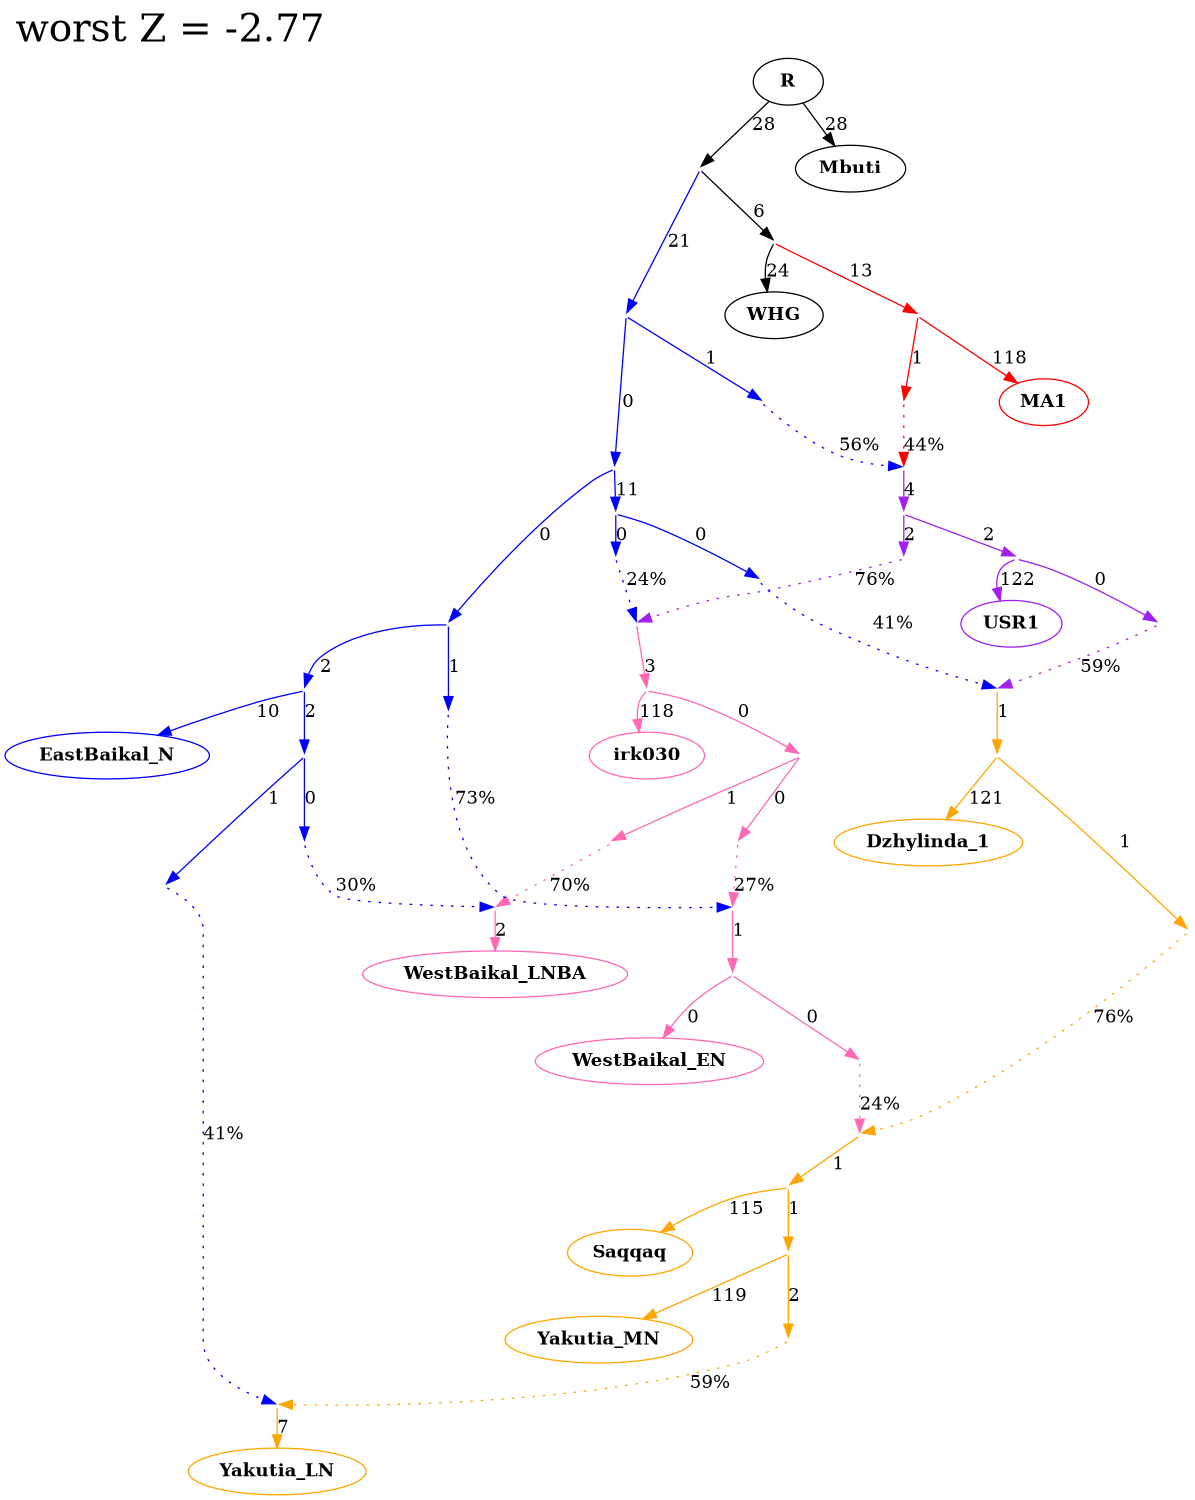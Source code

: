digraph G {
size = "10,10" ;
nodesep = 1 ;
ranksep = 0.02 ;
labelloc = "t" ;
label = "worst Z = -2.77" ;
labeljust = "l" ;
fontsize = 30 ;
admix6  [label = "" shape="point" size=1 color="white"];
admix1  [label = "" shape="point" size=1 color="white"];
Saqqaq_0  [label = "" shape="point" size=1 color="white"];
ANA0  [label = "" shape="point" size=1 color="white"];
admix6_1  [label = "" shape="point" size=1 color="white"];
admix7_3  [label = "" shape="point" size=1 color="white"];
admix2_3  [label = "" shape="point" size=1 color="white"];
admix3  [label = "" shape="point" size=1 color="white"];
admix5_1  [label = "" shape="point" size=1 color="white"];
admix4  [label = "" shape="point" size=1 color="white"];
admix3_1  [label = "" shape="point" size=1 color="white"];
admix7_1  [label = "" shape="point" size=1 color="white"];
admix3_4  [label = "" shape="point" size=1 color="white"];
admix5  [label = "" shape="point" size=1 color="white"];
ANE1  [label = "" shape="point" size=1 color="white"];
admix7  [label = "" shape="point" size=1 color="white"];
admix2  [label = "" shape="point" size=1 color="white"];
admix4_2  [label = "" shape="point" size=1 color="white"];
admix4_1  [label = "" shape="point" size=1 color="white"];
admix4_3  [label = "" shape="point" size=1 color="white"];
admix5_3  [label = "" shape="point" size=1 color="white"];
admix2_4  [label = "" shape="point" size=1 color="white"];
admix4_4  [label = "" shape="point" size=1 color="white"];
admix3_3  [label = "" shape="point" size=1 color="white"];
admix7_2  [label = "" shape="point" size=1 color="white"];
ANE1_1  [label = "" shape="point" size=1 color="white"];
admix2_2  [label = "" shape="point" size=1 color="white"];
NAF  [label = "" shape="point" size=1 color="white"];
admix6_3  [label = "" shape="point" size=1 color="white"];
admix7_4  [label = "" shape="point" size=1 color="white"];
ANE0  [label = "" shape="point" size=1 color="white"];
admix6_4  [label = "" shape="point" size=1 color="white"];
admix2_1  [label = "" shape="point" size=1 color="white"];
admix5_4  [label = "" shape="point" size=1 color="white"];
admix3_2  [label = "" shape="point" size=1 color="white"];
ANA0_1  [label = "" shape="point" size=1 color="white"];
admix6_2  [label = "" shape="point" size=1 color="white"];
admix5_2  [label = "" shape="point" size=1 color="white"];
MA1 [label = "MA1" fontname="times-bold" color = "red"];
USR1 [label = "USR1" fontname="times-bold" color = "purple"];
irk030 [label = "irk030" color ="hotpink" fontname="times-bold"];
EastBaikal_N [label = "EastBaikal_N" color ="blue" fontname="times-bold"];
WestBaikal_EN [label = "WestBaikal_EN" color = "hotpink" fontname="times-bold"];
WestBaikal_LNBA [color = "hotpink" fontname="times-bold"];
Dzhylinda_1 [color = "orange1" fontname="times-bold"];
Saqqaq [color = "orange1" fontname="times-bold"];
Yakutia_MN [color = "orange1" fontname="times-bold"];
Yakutia_LN [color = "orange1" fontname="times-bold"];
R [fontname="times-bold"]
WHG [fontname="times-bold"]
Mbuti [fontname="times-bold"]
R->Mbuti[ label = "28"];
R->NAF[ label = "28"];
NAF->ANE0[ label = "6"];
ANE0->WHG[ label = "24"];
ANE0->ANE1[ label = "13" color = "red" ];
ANE1->ANE1_1[ label = "1" color = "red" ];
ANE1->MA1[ label = "118" color = "red" ];
NAF->ANA0[ label = "21" color = "blue" ];
ANA0->ANA0_1[ label = "1" color = "blue" ];
ANA0_1->admix1[ style=dotted, label = "56%" color = "blue" ];
ANE1_1->admix1[ style=dotted, label = "44%" color = "red" ];
ANA0->admix2_1[ label = "0" color ="blue" ];
admix1->admix2_3[ label = "4" color = "purple" ];
admix2_3->admix2_4[ label = "2" color = "purple" ];
admix2_2->admix2[ style=dotted, label = "24%" color = "blue" ];
admix2_4->admix2[ style=dotted, label = "76%" color ="purple" ];
admix2_1->admix3_1[ label = "11" color = "blue" ];
admix3_1->admix2_2[ label = "0" color = "blue" ];
admix3_1->admix3_2[ label = "0" color = "blue" ];
admix2_3->admix3_3[ label = "2" color = "purple" ];
admix3_3->USR1[ label = "122" color = "purple" ];
admix3_3->admix3_4[ label = "0" color = "purple" ];
admix3_2->admix3[ style=dotted, label = "41%" color = "blue" ];
admix3_4->admix3[ style=dotted, label = "59%" color = "purple" ];
admix4_1->EastBaikal_N[ label = "10" color = "blue" ];
admix2->admix4_3[ label = "3" color = "hotpink" ];
admix4_3->irk030[ label = "118" color = "hotpink" ];
admix4_2->admix4[ style=dotted, label = "30%" color = "blue" ];
admix4_4->admix4[ style=dotted, label = "70%" color = "hotpink"];
admix4->WestBaikal_LNBA[ label = "2" color = "hotpink"];
admix2_1->admix5_1[ label = "0" color = "blue" ];
admix5_1->admix4_1[ label = "2" color = "blue" ];
admix5_1->admix5_2[ label = "1" color = "blue" ];
admix4_3->admix5_3[ label = "0" color = "hotpink" ];
admix5_3->admix4_4[ label = "1" color = "hotpink" ];
admix5_3->admix5_4[ label = "0" color = "hotpink" ];
admix5_2->admix5[ style=dotted, label = "73%" color = "blue" ];
admix5_4->admix5[ style=dotted, label = "27%" color = "hotpink"];
admix3->admix6_1[ label = "1" color = "orange1" ];
admix6_1->Dzhylinda_1[ label = "121" color = "orange1" ];
admix6_1->admix6_2[ label = "1" color = "orange1"];
admix5->admix6_3[ label = "1" color = "hotpink" ];
admix6_3->WestBaikal_EN[ label = "0" color = "hotpink" ];
admix6_3->admix6_4[ label = "0" color = "hotpink"];
admix6_2->admix6[ style=dotted, label = "76%" color = "orange1"];
admix6_4->admix6[ style=dotted, label = "24%" color = "hotpink"];
admix4_1->admix7_1[ label = "2" color = "blue"];
admix7_1->admix4_2[ label = "0" color = "blue"];
admix7_1->admix7_2[ label = "1" color = "blue"];
admix7_3->Yakutia_MN[ label = "119" color = "orange1"];
admix7_3->admix7_4[ label = "2" color = "orange1"];
admix7_2->admix7[ style=dotted, label = "41%" color = "blue"];
admix7_4->admix7[ style=dotted, label = "59%" color = "orange1"];
admix7->Yakutia_LN[ label = "7" color = "orange1"];
admix6->Saqqaq_0[ label = "1" color = "orange1"];
Saqqaq_0->admix7_3[ label = "1" color = "orange1"];
Saqqaq_0->Saqqaq[ label = "115" color = "orange1"];
}
